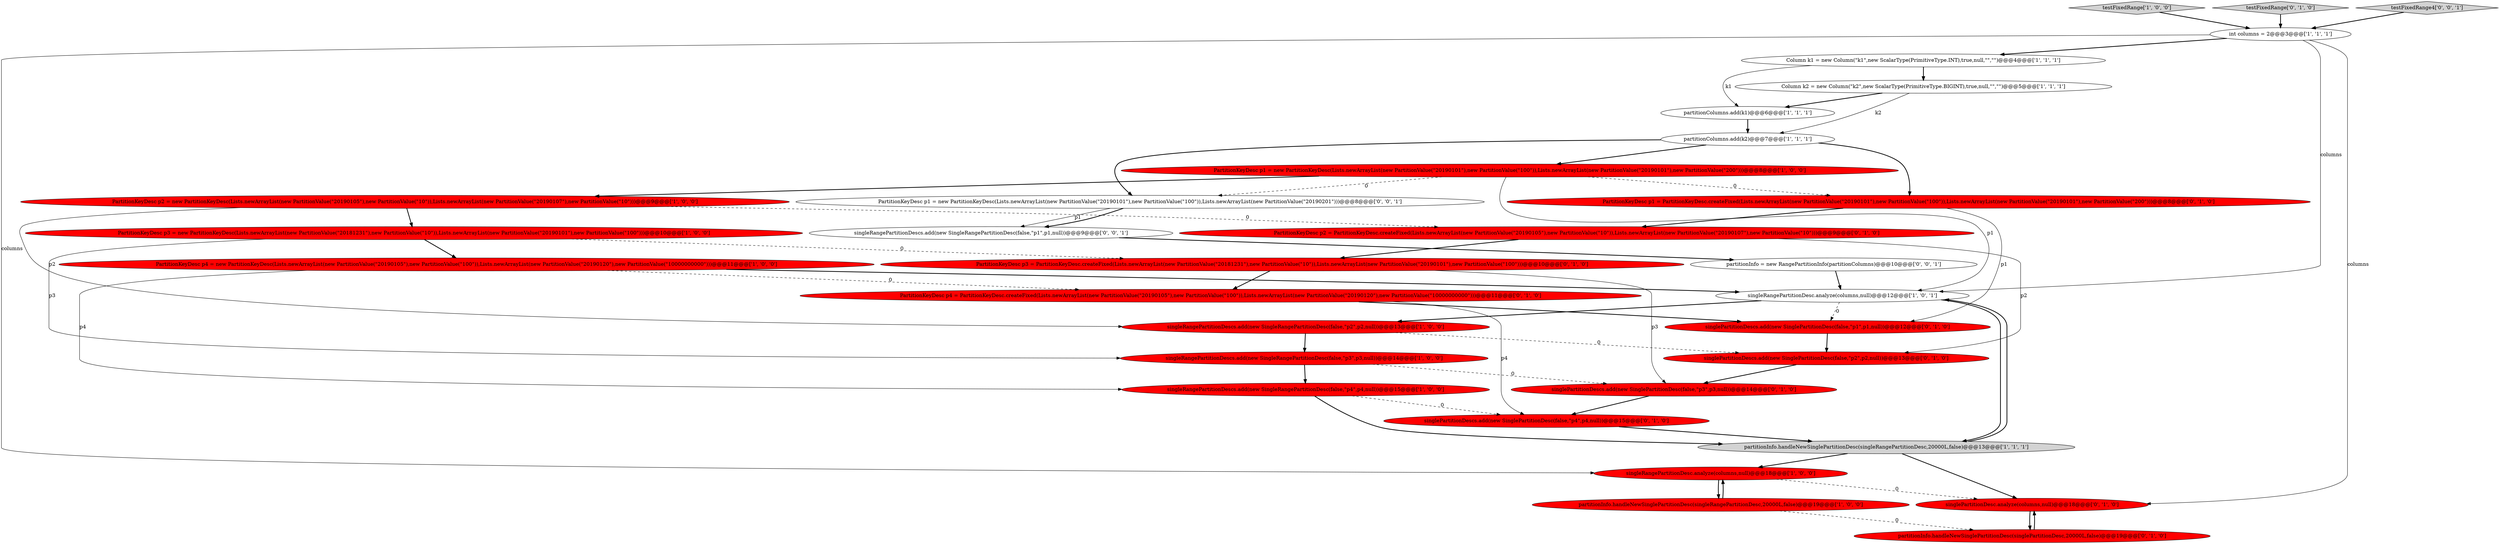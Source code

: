 digraph {
11 [style = filled, label = "testFixedRange['1', '0', '0']", fillcolor = lightgray, shape = diamond image = "AAA0AAABBB1BBB"];
27 [style = filled, label = "singlePartitionDescs.add(new SinglePartitionDesc(false,\"p3\",p3,null))@@@14@@@['0', '1', '0']", fillcolor = red, shape = ellipse image = "AAA1AAABBB2BBB"];
26 [style = filled, label = "singlePartitionDescs.add(new SinglePartitionDesc(false,\"p1\",p1,null))@@@12@@@['0', '1', '0']", fillcolor = red, shape = ellipse image = "AAA1AAABBB2BBB"];
8 [style = filled, label = "singleRangePartitionDesc.analyze(columns,null)@@@12@@@['1', '0', '1']", fillcolor = white, shape = ellipse image = "AAA0AAABBB1BBB"];
21 [style = filled, label = "PartitionKeyDesc p1 = PartitionKeyDesc.createFixed(Lists.newArrayList(new PartitionValue(\"20190101\"),new PartitionValue(\"100\")),Lists.newArrayList(new PartitionValue(\"20190101\"),new PartitionValue(\"200\")))@@@8@@@['0', '1', '0']", fillcolor = red, shape = ellipse image = "AAA1AAABBB2BBB"];
12 [style = filled, label = "PartitionKeyDesc p2 = new PartitionKeyDesc(Lists.newArrayList(new PartitionValue(\"20190105\"),new PartitionValue(\"10\")),Lists.newArrayList(new PartitionValue(\"20190107\"),new PartitionValue(\"10\")))@@@9@@@['1', '0', '0']", fillcolor = red, shape = ellipse image = "AAA1AAABBB1BBB"];
13 [style = filled, label = "singleRangePartitionDesc.analyze(columns,null)@@@18@@@['1', '0', '0']", fillcolor = red, shape = ellipse image = "AAA1AAABBB1BBB"];
24 [style = filled, label = "PartitionKeyDesc p4 = PartitionKeyDesc.createFixed(Lists.newArrayList(new PartitionValue(\"20190105\"),new PartitionValue(\"100\")),Lists.newArrayList(new PartitionValue(\"20190120\"),new PartitionValue(\"10000000000\")))@@@11@@@['0', '1', '0']", fillcolor = red, shape = ellipse image = "AAA1AAABBB2BBB"];
4 [style = filled, label = "singleRangePartitionDescs.add(new SingleRangePartitionDesc(false,\"p3\",p3,null))@@@14@@@['1', '0', '0']", fillcolor = red, shape = ellipse image = "AAA1AAABBB1BBB"];
14 [style = filled, label = "partitionInfo.handleNewSinglePartitionDesc(singleRangePartitionDesc,20000L,false)@@@19@@@['1', '0', '0']", fillcolor = red, shape = ellipse image = "AAA1AAABBB1BBB"];
28 [style = filled, label = "singleRangePartitionDescs.add(new SingleRangePartitionDesc(false,\"p1\",p1,null))@@@9@@@['0', '0', '1']", fillcolor = white, shape = ellipse image = "AAA0AAABBB3BBB"];
31 [style = filled, label = "PartitionKeyDesc p1 = new PartitionKeyDesc(Lists.newArrayList(new PartitionValue(\"20190101\"),new PartitionValue(\"100\")),Lists.newArrayList(new PartitionValue(\"20190201\")))@@@8@@@['0', '0', '1']", fillcolor = white, shape = ellipse image = "AAA0AAABBB3BBB"];
30 [style = filled, label = "partitionInfo = new RangePartitionInfo(partitionColumns)@@@10@@@['0', '0', '1']", fillcolor = white, shape = ellipse image = "AAA0AAABBB3BBB"];
1 [style = filled, label = "PartitionKeyDesc p1 = new PartitionKeyDesc(Lists.newArrayList(new PartitionValue(\"20190101\"),new PartitionValue(\"100\")),Lists.newArrayList(new PartitionValue(\"20190101\"),new PartitionValue(\"200\")))@@@8@@@['1', '0', '0']", fillcolor = red, shape = ellipse image = "AAA1AAABBB1BBB"];
3 [style = filled, label = "PartitionKeyDesc p3 = new PartitionKeyDesc(Lists.newArrayList(new PartitionValue(\"20181231\"),new PartitionValue(\"10\")),Lists.newArrayList(new PartitionValue(\"20190101\"),new PartitionValue(\"100\")))@@@10@@@['1', '0', '0']", fillcolor = red, shape = ellipse image = "AAA1AAABBB1BBB"];
23 [style = filled, label = "singlePartitionDescs.add(new SinglePartitionDesc(false,\"p2\",p2,null))@@@13@@@['0', '1', '0']", fillcolor = red, shape = ellipse image = "AAA1AAABBB2BBB"];
25 [style = filled, label = "testFixedRange['0', '1', '0']", fillcolor = lightgray, shape = diamond image = "AAA0AAABBB2BBB"];
7 [style = filled, label = "partitionColumns.add(k1)@@@6@@@['1', '1', '1']", fillcolor = white, shape = ellipse image = "AAA0AAABBB1BBB"];
2 [style = filled, label = "Column k2 = new Column(\"k2\",new ScalarType(PrimitiveType.BIGINT),true,null,\"\",\"\")@@@5@@@['1', '1', '1']", fillcolor = white, shape = ellipse image = "AAA0AAABBB1BBB"];
5 [style = filled, label = "partitionInfo.handleNewSinglePartitionDesc(singleRangePartitionDesc,20000L,false)@@@13@@@['1', '1', '1']", fillcolor = lightgray, shape = ellipse image = "AAA0AAABBB1BBB"];
29 [style = filled, label = "testFixedRange4['0', '0', '1']", fillcolor = lightgray, shape = diamond image = "AAA0AAABBB3BBB"];
6 [style = filled, label = "singleRangePartitionDescs.add(new SingleRangePartitionDesc(false,\"p4\",p4,null))@@@15@@@['1', '0', '0']", fillcolor = red, shape = ellipse image = "AAA1AAABBB1BBB"];
15 [style = filled, label = "singleRangePartitionDescs.add(new SingleRangePartitionDesc(false,\"p2\",p2,null))@@@13@@@['1', '0', '0']", fillcolor = red, shape = ellipse image = "AAA1AAABBB1BBB"];
9 [style = filled, label = "PartitionKeyDesc p4 = new PartitionKeyDesc(Lists.newArrayList(new PartitionValue(\"20190105\"),new PartitionValue(\"100\")),Lists.newArrayList(new PartitionValue(\"20190120\"),new PartitionValue(\"10000000000\")))@@@11@@@['1', '0', '0']", fillcolor = red, shape = ellipse image = "AAA1AAABBB1BBB"];
18 [style = filled, label = "partitionInfo.handleNewSinglePartitionDesc(singlePartitionDesc,20000L,false)@@@19@@@['0', '1', '0']", fillcolor = red, shape = ellipse image = "AAA1AAABBB2BBB"];
22 [style = filled, label = "singlePartitionDesc.analyze(columns,null)@@@18@@@['0', '1', '0']", fillcolor = red, shape = ellipse image = "AAA1AAABBB2BBB"];
16 [style = filled, label = "int columns = 2@@@3@@@['1', '1', '1']", fillcolor = white, shape = ellipse image = "AAA0AAABBB1BBB"];
20 [style = filled, label = "singlePartitionDescs.add(new SinglePartitionDesc(false,\"p4\",p4,null))@@@15@@@['0', '1', '0']", fillcolor = red, shape = ellipse image = "AAA1AAABBB2BBB"];
10 [style = filled, label = "partitionColumns.add(k2)@@@7@@@['1', '1', '1']", fillcolor = white, shape = ellipse image = "AAA0AAABBB1BBB"];
19 [style = filled, label = "PartitionKeyDesc p2 = PartitionKeyDesc.createFixed(Lists.newArrayList(new PartitionValue(\"20190105\"),new PartitionValue(\"10\")),Lists.newArrayList(new PartitionValue(\"20190107\"),new PartitionValue(\"10\")))@@@9@@@['0', '1', '0']", fillcolor = red, shape = ellipse image = "AAA1AAABBB2BBB"];
0 [style = filled, label = "Column k1 = new Column(\"k1\",new ScalarType(PrimitiveType.INT),true,null,\"\",\"\")@@@4@@@['1', '1', '1']", fillcolor = white, shape = ellipse image = "AAA0AAABBB1BBB"];
17 [style = filled, label = "PartitionKeyDesc p3 = PartitionKeyDesc.createFixed(Lists.newArrayList(new PartitionValue(\"20181231\"),new PartitionValue(\"10\")),Lists.newArrayList(new PartitionValue(\"20190101\"),new PartitionValue(\"100\")))@@@10@@@['0', '1', '0']", fillcolor = red, shape = ellipse image = "AAA1AAABBB2BBB"];
11->16 [style = bold, label=""];
5->8 [style = bold, label=""];
16->0 [style = bold, label=""];
15->23 [style = dashed, label="0"];
3->17 [style = dashed, label="0"];
8->15 [style = bold, label=""];
10->31 [style = bold, label=""];
21->19 [style = bold, label=""];
23->27 [style = bold, label=""];
28->30 [style = bold, label=""];
9->24 [style = dashed, label="0"];
7->10 [style = bold, label=""];
4->6 [style = bold, label=""];
16->8 [style = solid, label="columns"];
6->20 [style = dashed, label="0"];
1->31 [style = dashed, label="0"];
0->2 [style = bold, label=""];
4->27 [style = dashed, label="0"];
1->21 [style = dashed, label="0"];
19->17 [style = bold, label=""];
10->21 [style = bold, label=""];
16->13 [style = solid, label="columns"];
24->20 [style = solid, label="p4"];
9->8 [style = bold, label=""];
25->16 [style = bold, label=""];
12->15 [style = solid, label="p2"];
3->4 [style = solid, label="p3"];
16->22 [style = solid, label="columns"];
20->5 [style = bold, label=""];
17->27 [style = solid, label="p3"];
1->8 [style = solid, label="p1"];
3->9 [style = bold, label=""];
19->23 [style = solid, label="p2"];
24->26 [style = bold, label=""];
6->5 [style = bold, label=""];
0->7 [style = solid, label="k1"];
21->26 [style = solid, label="p1"];
17->24 [style = bold, label=""];
22->18 [style = bold, label=""];
18->22 [style = bold, label=""];
12->19 [style = dashed, label="0"];
8->5 [style = bold, label=""];
5->13 [style = bold, label=""];
26->23 [style = bold, label=""];
31->28 [style = solid, label="p1"];
15->4 [style = bold, label=""];
1->12 [style = bold, label=""];
2->10 [style = solid, label="k2"];
12->3 [style = bold, label=""];
31->28 [style = bold, label=""];
2->7 [style = bold, label=""];
14->13 [style = bold, label=""];
30->8 [style = bold, label=""];
14->18 [style = dashed, label="0"];
10->1 [style = bold, label=""];
5->22 [style = bold, label=""];
13->22 [style = dashed, label="0"];
13->14 [style = bold, label=""];
27->20 [style = bold, label=""];
29->16 [style = bold, label=""];
9->6 [style = solid, label="p4"];
8->26 [style = dashed, label="0"];
}
